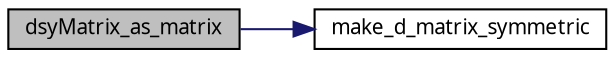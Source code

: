digraph G
{
  edge [fontname="FreeSans.ttf",fontsize=10,labelfontname="FreeSans.ttf",labelfontsize=10];
  node [fontname="FreeSans.ttf",fontsize=10,shape=record];
  rankdir=LR;
  Node1 [label="dsyMatrix_as_matrix",height=0.2,width=0.4,color="black", fillcolor="grey75", style="filled" fontcolor="black"];
  Node1 -> Node2 [color="midnightblue",fontsize=10,style="solid",fontname="FreeSans.ttf"];
  Node2 [label="make_d_matrix_symmetric",height=0.2,width=0.4,color="black", fillcolor="white", style="filled",URL="$Mutils_8c.html#ddcd18b1a926ac2abca8b6678e4afe01"];
}
